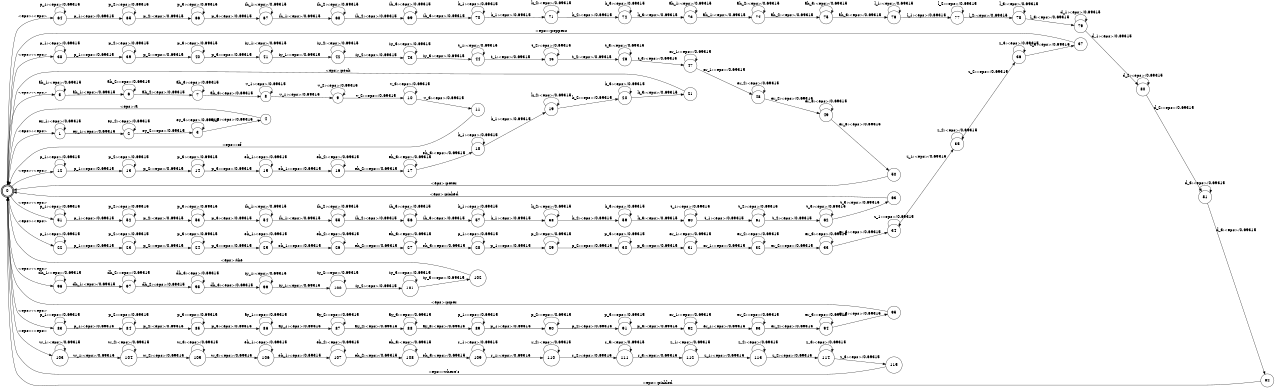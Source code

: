 digraph FST {
rankdir = LR;
size = "8.5,11";
center = 1;
orientation = Portrait;
ranksep = "0.4";
nodesep = "0.25";
0 [label = "0", shape = doublecircle, style = bold, fontsize = 14]
	0 -> 1 [label = "<eps>:<eps>", fontsize = 14];
	0 -> 5 [label = "<eps>:<eps>", fontsize = 14];
	0 -> 12 [label = "<eps>:<eps>", fontsize = 14];
	0 -> 22 [label = "<eps>:<eps>", fontsize = 14];
	0 -> 38 [label = "<eps>:<eps>", fontsize = 14];
	0 -> 51 [label = "<eps>:<eps>", fontsize = 14];
	0 -> 64 [label = "<eps>:<eps>", fontsize = 14];
	0 -> 83 [label = "<eps>:<eps>", fontsize = 14];
	0 -> 96 [label = "<eps>:<eps>", fontsize = 14];
	0 -> 103 [label = "<eps>:<eps>", fontsize = 14];
1 [label = "1", shape = circle, style = solid, fontsize = 14]
	1 -> 1 [label = "ey_1:<eps>/0.69315", fontsize = 14];
	1 -> 2 [label = "ey_1:<eps>/0.69315", fontsize = 14];
2 [label = "2", shape = circle, style = solid, fontsize = 14]
	2 -> 2 [label = "ey_2:<eps>/0.69315", fontsize = 14];
	2 -> 3 [label = "ey_2:<eps>/0.69315", fontsize = 14];
3 [label = "3", shape = circle, style = solid, fontsize = 14]
	3 -> 3 [label = "ey_3:<eps>/0.69315", fontsize = 14];
	3 -> 4 [label = "ey_3:<eps>/0.69315", fontsize = 14];
4 [label = "4", shape = circle, style = solid, fontsize = 14]
	4 -> 0 [label = "<eps>:a", fontsize = 14];
5 [label = "5", shape = circle, style = solid, fontsize = 14]
	5 -> 5 [label = "ah_1:<eps>/0.69315", fontsize = 14];
	5 -> 6 [label = "ah_1:<eps>/0.69315", fontsize = 14];
6 [label = "6", shape = circle, style = solid, fontsize = 14]
	6 -> 6 [label = "ah_2:<eps>/0.69315", fontsize = 14];
	6 -> 7 [label = "ah_2:<eps>/0.69315", fontsize = 14];
7 [label = "7", shape = circle, style = solid, fontsize = 14]
	7 -> 7 [label = "ah_3:<eps>/0.69315", fontsize = 14];
	7 -> 8 [label = "ah_3:<eps>/0.69315", fontsize = 14];
8 [label = "8", shape = circle, style = solid, fontsize = 14]
	8 -> 8 [label = "v_1:<eps>/0.69315", fontsize = 14];
	8 -> 9 [label = "v_1:<eps>/0.69315", fontsize = 14];
9 [label = "9", shape = circle, style = solid, fontsize = 14]
	9 -> 9 [label = "v_2:<eps>/0.69315", fontsize = 14];
	9 -> 10 [label = "v_2:<eps>/0.69315", fontsize = 14];
10 [label = "10", shape = circle, style = solid, fontsize = 14]
	10 -> 10 [label = "v_3:<eps>/0.69315", fontsize = 14];
	10 -> 11 [label = "v_3:<eps>/0.69315", fontsize = 14];
11 [label = "11", shape = circle, style = solid, fontsize = 14]
	11 -> 0 [label = "<eps>:of", fontsize = 14];
12 [label = "12", shape = circle, style = solid, fontsize = 14]
	12 -> 12 [label = "p_1:<eps>/0.69315", fontsize = 14];
	12 -> 13 [label = "p_1:<eps>/0.69315", fontsize = 14];
13 [label = "13", shape = circle, style = solid, fontsize = 14]
	13 -> 13 [label = "p_2:<eps>/0.69315", fontsize = 14];
	13 -> 14 [label = "p_2:<eps>/0.69315", fontsize = 14];
14 [label = "14", shape = circle, style = solid, fontsize = 14]
	14 -> 14 [label = "p_3:<eps>/0.69315", fontsize = 14];
	14 -> 15 [label = "p_3:<eps>/0.69315", fontsize = 14];
15 [label = "15", shape = circle, style = solid, fontsize = 14]
	15 -> 15 [label = "eh_1:<eps>/0.69315", fontsize = 14];
	15 -> 16 [label = "eh_1:<eps>/0.69315", fontsize = 14];
16 [label = "16", shape = circle, style = solid, fontsize = 14]
	16 -> 16 [label = "eh_2:<eps>/0.69315", fontsize = 14];
	16 -> 17 [label = "eh_2:<eps>/0.69315", fontsize = 14];
17 [label = "17", shape = circle, style = solid, fontsize = 14]
	17 -> 17 [label = "eh_3:<eps>/0.69315", fontsize = 14];
	17 -> 18 [label = "eh_3:<eps>/0.69315", fontsize = 14];
18 [label = "18", shape = circle, style = solid, fontsize = 14]
	18 -> 18 [label = "k_1:<eps>/0.69315", fontsize = 14];
	18 -> 19 [label = "k_1:<eps>/0.69315", fontsize = 14];
19 [label = "19", shape = circle, style = solid, fontsize = 14]
	19 -> 19 [label = "k_2:<eps>/0.69315", fontsize = 14];
	19 -> 20 [label = "k_2:<eps>/0.69315", fontsize = 14];
20 [label = "20", shape = circle, style = solid, fontsize = 14]
	20 -> 20 [label = "k_3:<eps>/0.69315", fontsize = 14];
	20 -> 21 [label = "k_3:<eps>/0.69315", fontsize = 14];
21 [label = "21", shape = circle, style = solid, fontsize = 14]
	21 -> 0 [label = "<eps>:peck", fontsize = 14];
22 [label = "22", shape = circle, style = solid, fontsize = 14]
	22 -> 22 [label = "p_1:<eps>/0.69315", fontsize = 14];
	22 -> 23 [label = "p_1:<eps>/0.69315", fontsize = 14];
23 [label = "23", shape = circle, style = solid, fontsize = 14]
	23 -> 23 [label = "p_2:<eps>/0.69315", fontsize = 14];
	23 -> 24 [label = "p_2:<eps>/0.69315", fontsize = 14];
24 [label = "24", shape = circle, style = solid, fontsize = 14]
	24 -> 24 [label = "p_3:<eps>/0.69315", fontsize = 14];
	24 -> 25 [label = "p_3:<eps>/0.69315", fontsize = 14];
25 [label = "25", shape = circle, style = solid, fontsize = 14]
	25 -> 25 [label = "eh_1:<eps>/0.69315", fontsize = 14];
	25 -> 26 [label = "eh_1:<eps>/0.69315", fontsize = 14];
26 [label = "26", shape = circle, style = solid, fontsize = 14]
	26 -> 26 [label = "eh_2:<eps>/0.69315", fontsize = 14];
	26 -> 27 [label = "eh_2:<eps>/0.69315", fontsize = 14];
27 [label = "27", shape = circle, style = solid, fontsize = 14]
	27 -> 27 [label = "eh_3:<eps>/0.69315", fontsize = 14];
	27 -> 28 [label = "eh_3:<eps>/0.69315", fontsize = 14];
28 [label = "28", shape = circle, style = solid, fontsize = 14]
	28 -> 28 [label = "p_1:<eps>/0.69315", fontsize = 14];
	28 -> 29 [label = "p_1:<eps>/0.69315", fontsize = 14];
29 [label = "29", shape = circle, style = solid, fontsize = 14]
	29 -> 29 [label = "p_2:<eps>/0.69315", fontsize = 14];
	29 -> 30 [label = "p_2:<eps>/0.69315", fontsize = 14];
30 [label = "30", shape = circle, style = solid, fontsize = 14]
	30 -> 30 [label = "p_3:<eps>/0.69315", fontsize = 14];
	30 -> 31 [label = "p_3:<eps>/0.69315", fontsize = 14];
31 [label = "31", shape = circle, style = solid, fontsize = 14]
	31 -> 31 [label = "er_1:<eps>/0.69315", fontsize = 14];
	31 -> 32 [label = "er_1:<eps>/0.69315", fontsize = 14];
32 [label = "32", shape = circle, style = solid, fontsize = 14]
	32 -> 32 [label = "er_2:<eps>/0.69315", fontsize = 14];
	32 -> 33 [label = "er_2:<eps>/0.69315", fontsize = 14];
33 [label = "33", shape = circle, style = solid, fontsize = 14]
	33 -> 33 [label = "er_3:<eps>/0.69315", fontsize = 14];
	33 -> 34 [label = "er_3:<eps>/0.69315", fontsize = 14];
34 [label = "34", shape = circle, style = solid, fontsize = 14]
	34 -> 34 [label = "z_1:<eps>/0.69315", fontsize = 14];
	34 -> 35 [label = "z_1:<eps>/0.69315", fontsize = 14];
35 [label = "35", shape = circle, style = solid, fontsize = 14]
	35 -> 35 [label = "z_2:<eps>/0.69315", fontsize = 14];
	35 -> 36 [label = "z_2:<eps>/0.69315", fontsize = 14];
36 [label = "36", shape = circle, style = solid, fontsize = 14]
	36 -> 36 [label = "z_3:<eps>/0.69315", fontsize = 14];
	36 -> 37 [label = "z_3:<eps>/0.69315", fontsize = 14];
37 [label = "37", shape = circle, style = solid, fontsize = 14]
	37 -> 0 [label = "<eps>:peppers", fontsize = 14];
38 [label = "38", shape = circle, style = solid, fontsize = 14]
	38 -> 38 [label = "p_1:<eps>/0.69315", fontsize = 14];
	38 -> 39 [label = "p_1:<eps>/0.69315", fontsize = 14];
39 [label = "39", shape = circle, style = solid, fontsize = 14]
	39 -> 39 [label = "p_2:<eps>/0.69315", fontsize = 14];
	39 -> 40 [label = "p_2:<eps>/0.69315", fontsize = 14];
40 [label = "40", shape = circle, style = solid, fontsize = 14]
	40 -> 40 [label = "p_3:<eps>/0.69315", fontsize = 14];
	40 -> 41 [label = "p_3:<eps>/0.69315", fontsize = 14];
41 [label = "41", shape = circle, style = solid, fontsize = 14]
	41 -> 41 [label = "iy_1:<eps>/0.69315", fontsize = 14];
	41 -> 42 [label = "iy_1:<eps>/0.69315", fontsize = 14];
42 [label = "42", shape = circle, style = solid, fontsize = 14]
	42 -> 42 [label = "iy_2:<eps>/0.69315", fontsize = 14];
	42 -> 43 [label = "iy_2:<eps>/0.69315", fontsize = 14];
43 [label = "43", shape = circle, style = solid, fontsize = 14]
	43 -> 43 [label = "iy_3:<eps>/0.69315", fontsize = 14];
	43 -> 44 [label = "iy_3:<eps>/0.69315", fontsize = 14];
44 [label = "44", shape = circle, style = solid, fontsize = 14]
	44 -> 44 [label = "t_1:<eps>/0.69315", fontsize = 14];
	44 -> 45 [label = "t_1:<eps>/0.69315", fontsize = 14];
45 [label = "45", shape = circle, style = solid, fontsize = 14]
	45 -> 45 [label = "t_2:<eps>/0.69315", fontsize = 14];
	45 -> 46 [label = "t_2:<eps>/0.69315", fontsize = 14];
46 [label = "46", shape = circle, style = solid, fontsize = 14]
	46 -> 46 [label = "t_3:<eps>/0.69315", fontsize = 14];
	46 -> 47 [label = "t_3:<eps>/0.69315", fontsize = 14];
47 [label = "47", shape = circle, style = solid, fontsize = 14]
	47 -> 47 [label = "er_1:<eps>/0.69315", fontsize = 14];
	47 -> 48 [label = "er_1:<eps>/0.69315", fontsize = 14];
48 [label = "48", shape = circle, style = solid, fontsize = 14]
	48 -> 48 [label = "er_2:<eps>/0.69315", fontsize = 14];
	48 -> 49 [label = "er_2:<eps>/0.69315", fontsize = 14];
49 [label = "49", shape = circle, style = solid, fontsize = 14]
	49 -> 49 [label = "er_3:<eps>/0.69315", fontsize = 14];
	49 -> 50 [label = "er_3:<eps>/0.69315", fontsize = 14];
50 [label = "50", shape = circle, style = solid, fontsize = 14]
	50 -> 0 [label = "<eps>:peter", fontsize = 14];
51 [label = "51", shape = circle, style = solid, fontsize = 14]
	51 -> 51 [label = "p_1:<eps>/0.69315", fontsize = 14];
	51 -> 52 [label = "p_1:<eps>/0.69315", fontsize = 14];
52 [label = "52", shape = circle, style = solid, fontsize = 14]
	52 -> 52 [label = "p_2:<eps>/0.69315", fontsize = 14];
	52 -> 53 [label = "p_2:<eps>/0.69315", fontsize = 14];
53 [label = "53", shape = circle, style = solid, fontsize = 14]
	53 -> 53 [label = "p_3:<eps>/0.69315", fontsize = 14];
	53 -> 54 [label = "p_3:<eps>/0.69315", fontsize = 14];
54 [label = "54", shape = circle, style = solid, fontsize = 14]
	54 -> 54 [label = "ih_1:<eps>/0.69315", fontsize = 14];
	54 -> 55 [label = "ih_1:<eps>/0.69315", fontsize = 14];
55 [label = "55", shape = circle, style = solid, fontsize = 14]
	55 -> 55 [label = "ih_2:<eps>/0.69315", fontsize = 14];
	55 -> 56 [label = "ih_2:<eps>/0.69315", fontsize = 14];
56 [label = "56", shape = circle, style = solid, fontsize = 14]
	56 -> 56 [label = "ih_3:<eps>/0.69315", fontsize = 14];
	56 -> 57 [label = "ih_3:<eps>/0.69315", fontsize = 14];
57 [label = "57", shape = circle, style = solid, fontsize = 14]
	57 -> 57 [label = "k_1:<eps>/0.69315", fontsize = 14];
	57 -> 58 [label = "k_1:<eps>/0.69315", fontsize = 14];
58 [label = "58", shape = circle, style = solid, fontsize = 14]
	58 -> 58 [label = "k_2:<eps>/0.69315", fontsize = 14];
	58 -> 59 [label = "k_2:<eps>/0.69315", fontsize = 14];
59 [label = "59", shape = circle, style = solid, fontsize = 14]
	59 -> 59 [label = "k_3:<eps>/0.69315", fontsize = 14];
	59 -> 60 [label = "k_3:<eps>/0.69315", fontsize = 14];
60 [label = "60", shape = circle, style = solid, fontsize = 14]
	60 -> 60 [label = "t_1:<eps>/0.69315", fontsize = 14];
	60 -> 61 [label = "t_1:<eps>/0.69315", fontsize = 14];
61 [label = "61", shape = circle, style = solid, fontsize = 14]
	61 -> 61 [label = "t_2:<eps>/0.69315", fontsize = 14];
	61 -> 62 [label = "t_2:<eps>/0.69315", fontsize = 14];
62 [label = "62", shape = circle, style = solid, fontsize = 14]
	62 -> 62 [label = "t_3:<eps>/0.69315", fontsize = 14];
	62 -> 63 [label = "t_3:<eps>/0.69315", fontsize = 14];
63 [label = "63", shape = circle, style = solid, fontsize = 14]
	63 -> 0 [label = "<eps>:picked", fontsize = 14];
64 [label = "64", shape = circle, style = solid, fontsize = 14]
	64 -> 64 [label = "p_1:<eps>/0.69315", fontsize = 14];
	64 -> 65 [label = "p_1:<eps>/0.69315", fontsize = 14];
65 [label = "65", shape = circle, style = solid, fontsize = 14]
	65 -> 65 [label = "p_2:<eps>/0.69315", fontsize = 14];
	65 -> 66 [label = "p_2:<eps>/0.69315", fontsize = 14];
66 [label = "66", shape = circle, style = solid, fontsize = 14]
	66 -> 66 [label = "p_3:<eps>/0.69315", fontsize = 14];
	66 -> 67 [label = "p_3:<eps>/0.69315", fontsize = 14];
67 [label = "67", shape = circle, style = solid, fontsize = 14]
	67 -> 67 [label = "ih_1:<eps>/0.69315", fontsize = 14];
	67 -> 68 [label = "ih_1:<eps>/0.69315", fontsize = 14];
68 [label = "68", shape = circle, style = solid, fontsize = 14]
	68 -> 68 [label = "ih_2:<eps>/0.69315", fontsize = 14];
	68 -> 69 [label = "ih_2:<eps>/0.69315", fontsize = 14];
69 [label = "69", shape = circle, style = solid, fontsize = 14]
	69 -> 69 [label = "ih_3:<eps>/0.69315", fontsize = 14];
	69 -> 70 [label = "ih_3:<eps>/0.69315", fontsize = 14];
70 [label = "70", shape = circle, style = solid, fontsize = 14]
	70 -> 70 [label = "k_1:<eps>/0.69315", fontsize = 14];
	70 -> 71 [label = "k_1:<eps>/0.69315", fontsize = 14];
71 [label = "71", shape = circle, style = solid, fontsize = 14]
	71 -> 71 [label = "k_2:<eps>/0.69315", fontsize = 14];
	71 -> 72 [label = "k_2:<eps>/0.69315", fontsize = 14];
72 [label = "72", shape = circle, style = solid, fontsize = 14]
	72 -> 72 [label = "k_3:<eps>/0.69315", fontsize = 14];
	72 -> 73 [label = "k_3:<eps>/0.69315", fontsize = 14];
73 [label = "73", shape = circle, style = solid, fontsize = 14]
	73 -> 73 [label = "ah_1:<eps>/0.69315", fontsize = 14];
	73 -> 74 [label = "ah_1:<eps>/0.69315", fontsize = 14];
74 [label = "74", shape = circle, style = solid, fontsize = 14]
	74 -> 74 [label = "ah_2:<eps>/0.69315", fontsize = 14];
	74 -> 75 [label = "ah_2:<eps>/0.69315", fontsize = 14];
75 [label = "75", shape = circle, style = solid, fontsize = 14]
	75 -> 75 [label = "ah_3:<eps>/0.69315", fontsize = 14];
	75 -> 76 [label = "ah_3:<eps>/0.69315", fontsize = 14];
76 [label = "76", shape = circle, style = solid, fontsize = 14]
	76 -> 76 [label = "l_1:<eps>/0.69315", fontsize = 14];
	76 -> 77 [label = "l_1:<eps>/0.69315", fontsize = 14];
77 [label = "77", shape = circle, style = solid, fontsize = 14]
	77 -> 77 [label = "l_2:<eps>/0.69315", fontsize = 14];
	77 -> 78 [label = "l_2:<eps>/0.69315", fontsize = 14];
78 [label = "78", shape = circle, style = solid, fontsize = 14]
	78 -> 78 [label = "l_3:<eps>/0.69315", fontsize = 14];
	78 -> 79 [label = "l_3:<eps>/0.69315", fontsize = 14];
79 [label = "79", shape = circle, style = solid, fontsize = 14]
	79 -> 79 [label = "d_1:<eps>/0.69315", fontsize = 14];
	79 -> 80 [label = "d_1:<eps>/0.69315", fontsize = 14];
80 [label = "80", shape = circle, style = solid, fontsize = 14]
	80 -> 80 [label = "d_2:<eps>/0.69315", fontsize = 14];
	80 -> 81 [label = "d_2:<eps>/0.69315", fontsize = 14];
81 [label = "81", shape = circle, style = solid, fontsize = 14]
	81 -> 81 [label = "d_3:<eps>/0.69315", fontsize = 14];
	81 -> 82 [label = "d_3:<eps>/0.69315", fontsize = 14];
82 [label = "82", shape = circle, style = solid, fontsize = 14]
	82 -> 0 [label = "<eps>:pickled", fontsize = 14];
83 [label = "83", shape = circle, style = solid, fontsize = 14]
	83 -> 83 [label = "p_1:<eps>/0.69315", fontsize = 14];
	83 -> 84 [label = "p_1:<eps>/0.69315", fontsize = 14];
84 [label = "84", shape = circle, style = solid, fontsize = 14]
	84 -> 84 [label = "p_2:<eps>/0.69315", fontsize = 14];
	84 -> 85 [label = "p_2:<eps>/0.69315", fontsize = 14];
85 [label = "85", shape = circle, style = solid, fontsize = 14]
	85 -> 85 [label = "p_3:<eps>/0.69315", fontsize = 14];
	85 -> 86 [label = "p_3:<eps>/0.69315", fontsize = 14];
86 [label = "86", shape = circle, style = solid, fontsize = 14]
	86 -> 86 [label = "ay_1:<eps>/0.69315", fontsize = 14];
	86 -> 87 [label = "ay_1:<eps>/0.69315", fontsize = 14];
87 [label = "87", shape = circle, style = solid, fontsize = 14]
	87 -> 87 [label = "ay_2:<eps>/0.69315", fontsize = 14];
	87 -> 88 [label = "ay_2:<eps>/0.69315", fontsize = 14];
88 [label = "88", shape = circle, style = solid, fontsize = 14]
	88 -> 88 [label = "ay_3:<eps>/0.69315", fontsize = 14];
	88 -> 89 [label = "ay_3:<eps>/0.69315", fontsize = 14];
89 [label = "89", shape = circle, style = solid, fontsize = 14]
	89 -> 89 [label = "p_1:<eps>/0.69315", fontsize = 14];
	89 -> 90 [label = "p_1:<eps>/0.69315", fontsize = 14];
90 [label = "90", shape = circle, style = solid, fontsize = 14]
	90 -> 90 [label = "p_2:<eps>/0.69315", fontsize = 14];
	90 -> 91 [label = "p_2:<eps>/0.69315", fontsize = 14];
91 [label = "91", shape = circle, style = solid, fontsize = 14]
	91 -> 91 [label = "p_3:<eps>/0.69315", fontsize = 14];
	91 -> 92 [label = "p_3:<eps>/0.69315", fontsize = 14];
92 [label = "92", shape = circle, style = solid, fontsize = 14]
	92 -> 92 [label = "er_1:<eps>/0.69315", fontsize = 14];
	92 -> 93 [label = "er_1:<eps>/0.69315", fontsize = 14];
93 [label = "93", shape = circle, style = solid, fontsize = 14]
	93 -> 93 [label = "er_2:<eps>/0.69315", fontsize = 14];
	93 -> 94 [label = "er_2:<eps>/0.69315", fontsize = 14];
94 [label = "94", shape = circle, style = solid, fontsize = 14]
	94 -> 94 [label = "er_3:<eps>/0.69315", fontsize = 14];
	94 -> 95 [label = "er_3:<eps>/0.69315", fontsize = 14];
95 [label = "95", shape = circle, style = solid, fontsize = 14]
	95 -> 0 [label = "<eps>:piper", fontsize = 14];
96 [label = "96", shape = circle, style = solid, fontsize = 14]
	96 -> 96 [label = "dh_1:<eps>/0.69315", fontsize = 14];
	96 -> 97 [label = "dh_1:<eps>/0.69315", fontsize = 14];
97 [label = "97", shape = circle, style = solid, fontsize = 14]
	97 -> 97 [label = "dh_2:<eps>/0.69315", fontsize = 14];
	97 -> 98 [label = "dh_2:<eps>/0.69315", fontsize = 14];
98 [label = "98", shape = circle, style = solid, fontsize = 14]
	98 -> 98 [label = "dh_3:<eps>/0.69315", fontsize = 14];
	98 -> 99 [label = "dh_3:<eps>/0.69315", fontsize = 14];
99 [label = "99", shape = circle, style = solid, fontsize = 14]
	99 -> 99 [label = "iy_1:<eps>/0.69315", fontsize = 14];
	99 -> 100 [label = "iy_1:<eps>/0.69315", fontsize = 14];
100 [label = "100", shape = circle, style = solid, fontsize = 14]
	100 -> 100 [label = "iy_2:<eps>/0.69315", fontsize = 14];
	100 -> 101 [label = "iy_2:<eps>/0.69315", fontsize = 14];
101 [label = "101", shape = circle, style = solid, fontsize = 14]
	101 -> 101 [label = "iy_3:<eps>/0.69315", fontsize = 14];
	101 -> 102 [label = "iy_3:<eps>/0.69315", fontsize = 14];
102 [label = "102", shape = circle, style = solid, fontsize = 14]
	102 -> 0 [label = "<eps>:the", fontsize = 14];
103 [label = "103", shape = circle, style = solid, fontsize = 14]
	103 -> 103 [label = "w_1:<eps>/0.69315", fontsize = 14];
	103 -> 104 [label = "w_1:<eps>/0.69315", fontsize = 14];
104 [label = "104", shape = circle, style = solid, fontsize = 14]
	104 -> 104 [label = "w_2:<eps>/0.69315", fontsize = 14];
	104 -> 105 [label = "w_2:<eps>/0.69315", fontsize = 14];
105 [label = "105", shape = circle, style = solid, fontsize = 14]
	105 -> 105 [label = "w_3:<eps>/0.69315", fontsize = 14];
	105 -> 106 [label = "w_3:<eps>/0.69315", fontsize = 14];
106 [label = "106", shape = circle, style = solid, fontsize = 14]
	106 -> 106 [label = "eh_1:<eps>/0.69315", fontsize = 14];
	106 -> 107 [label = "eh_1:<eps>/0.69315", fontsize = 14];
107 [label = "107", shape = circle, style = solid, fontsize = 14]
	107 -> 107 [label = "eh_2:<eps>/0.69315", fontsize = 14];
	107 -> 108 [label = "eh_2:<eps>/0.69315", fontsize = 14];
108 [label = "108", shape = circle, style = solid, fontsize = 14]
	108 -> 108 [label = "eh_3:<eps>/0.69315", fontsize = 14];
	108 -> 109 [label = "eh_3:<eps>/0.69315", fontsize = 14];
109 [label = "109", shape = circle, style = solid, fontsize = 14]
	109 -> 109 [label = "r_1:<eps>/0.69315", fontsize = 14];
	109 -> 110 [label = "r_1:<eps>/0.69315", fontsize = 14];
110 [label = "110", shape = circle, style = solid, fontsize = 14]
	110 -> 110 [label = "r_2:<eps>/0.69315", fontsize = 14];
	110 -> 111 [label = "r_2:<eps>/0.69315", fontsize = 14];
111 [label = "111", shape = circle, style = solid, fontsize = 14]
	111 -> 111 [label = "r_3:<eps>/0.69315", fontsize = 14];
	111 -> 112 [label = "r_3:<eps>/0.69315", fontsize = 14];
112 [label = "112", shape = circle, style = solid, fontsize = 14]
	112 -> 112 [label = "z_1:<eps>/0.69315", fontsize = 14];
	112 -> 113 [label = "z_1:<eps>/0.69315", fontsize = 14];
113 [label = "113", shape = circle, style = solid, fontsize = 14]
	113 -> 113 [label = "z_2:<eps>/0.69315", fontsize = 14];
	113 -> 114 [label = "z_2:<eps>/0.69315", fontsize = 14];
114 [label = "114", shape = circle, style = solid, fontsize = 14]
	114 -> 114 [label = "z_3:<eps>/0.69315", fontsize = 14];
	114 -> 115 [label = "z_3:<eps>/0.69315", fontsize = 14];
115 [label = "115", shape = circle, style = solid, fontsize = 14]
	115 -> 0 [label = "<eps>:where's", fontsize = 14];
}
